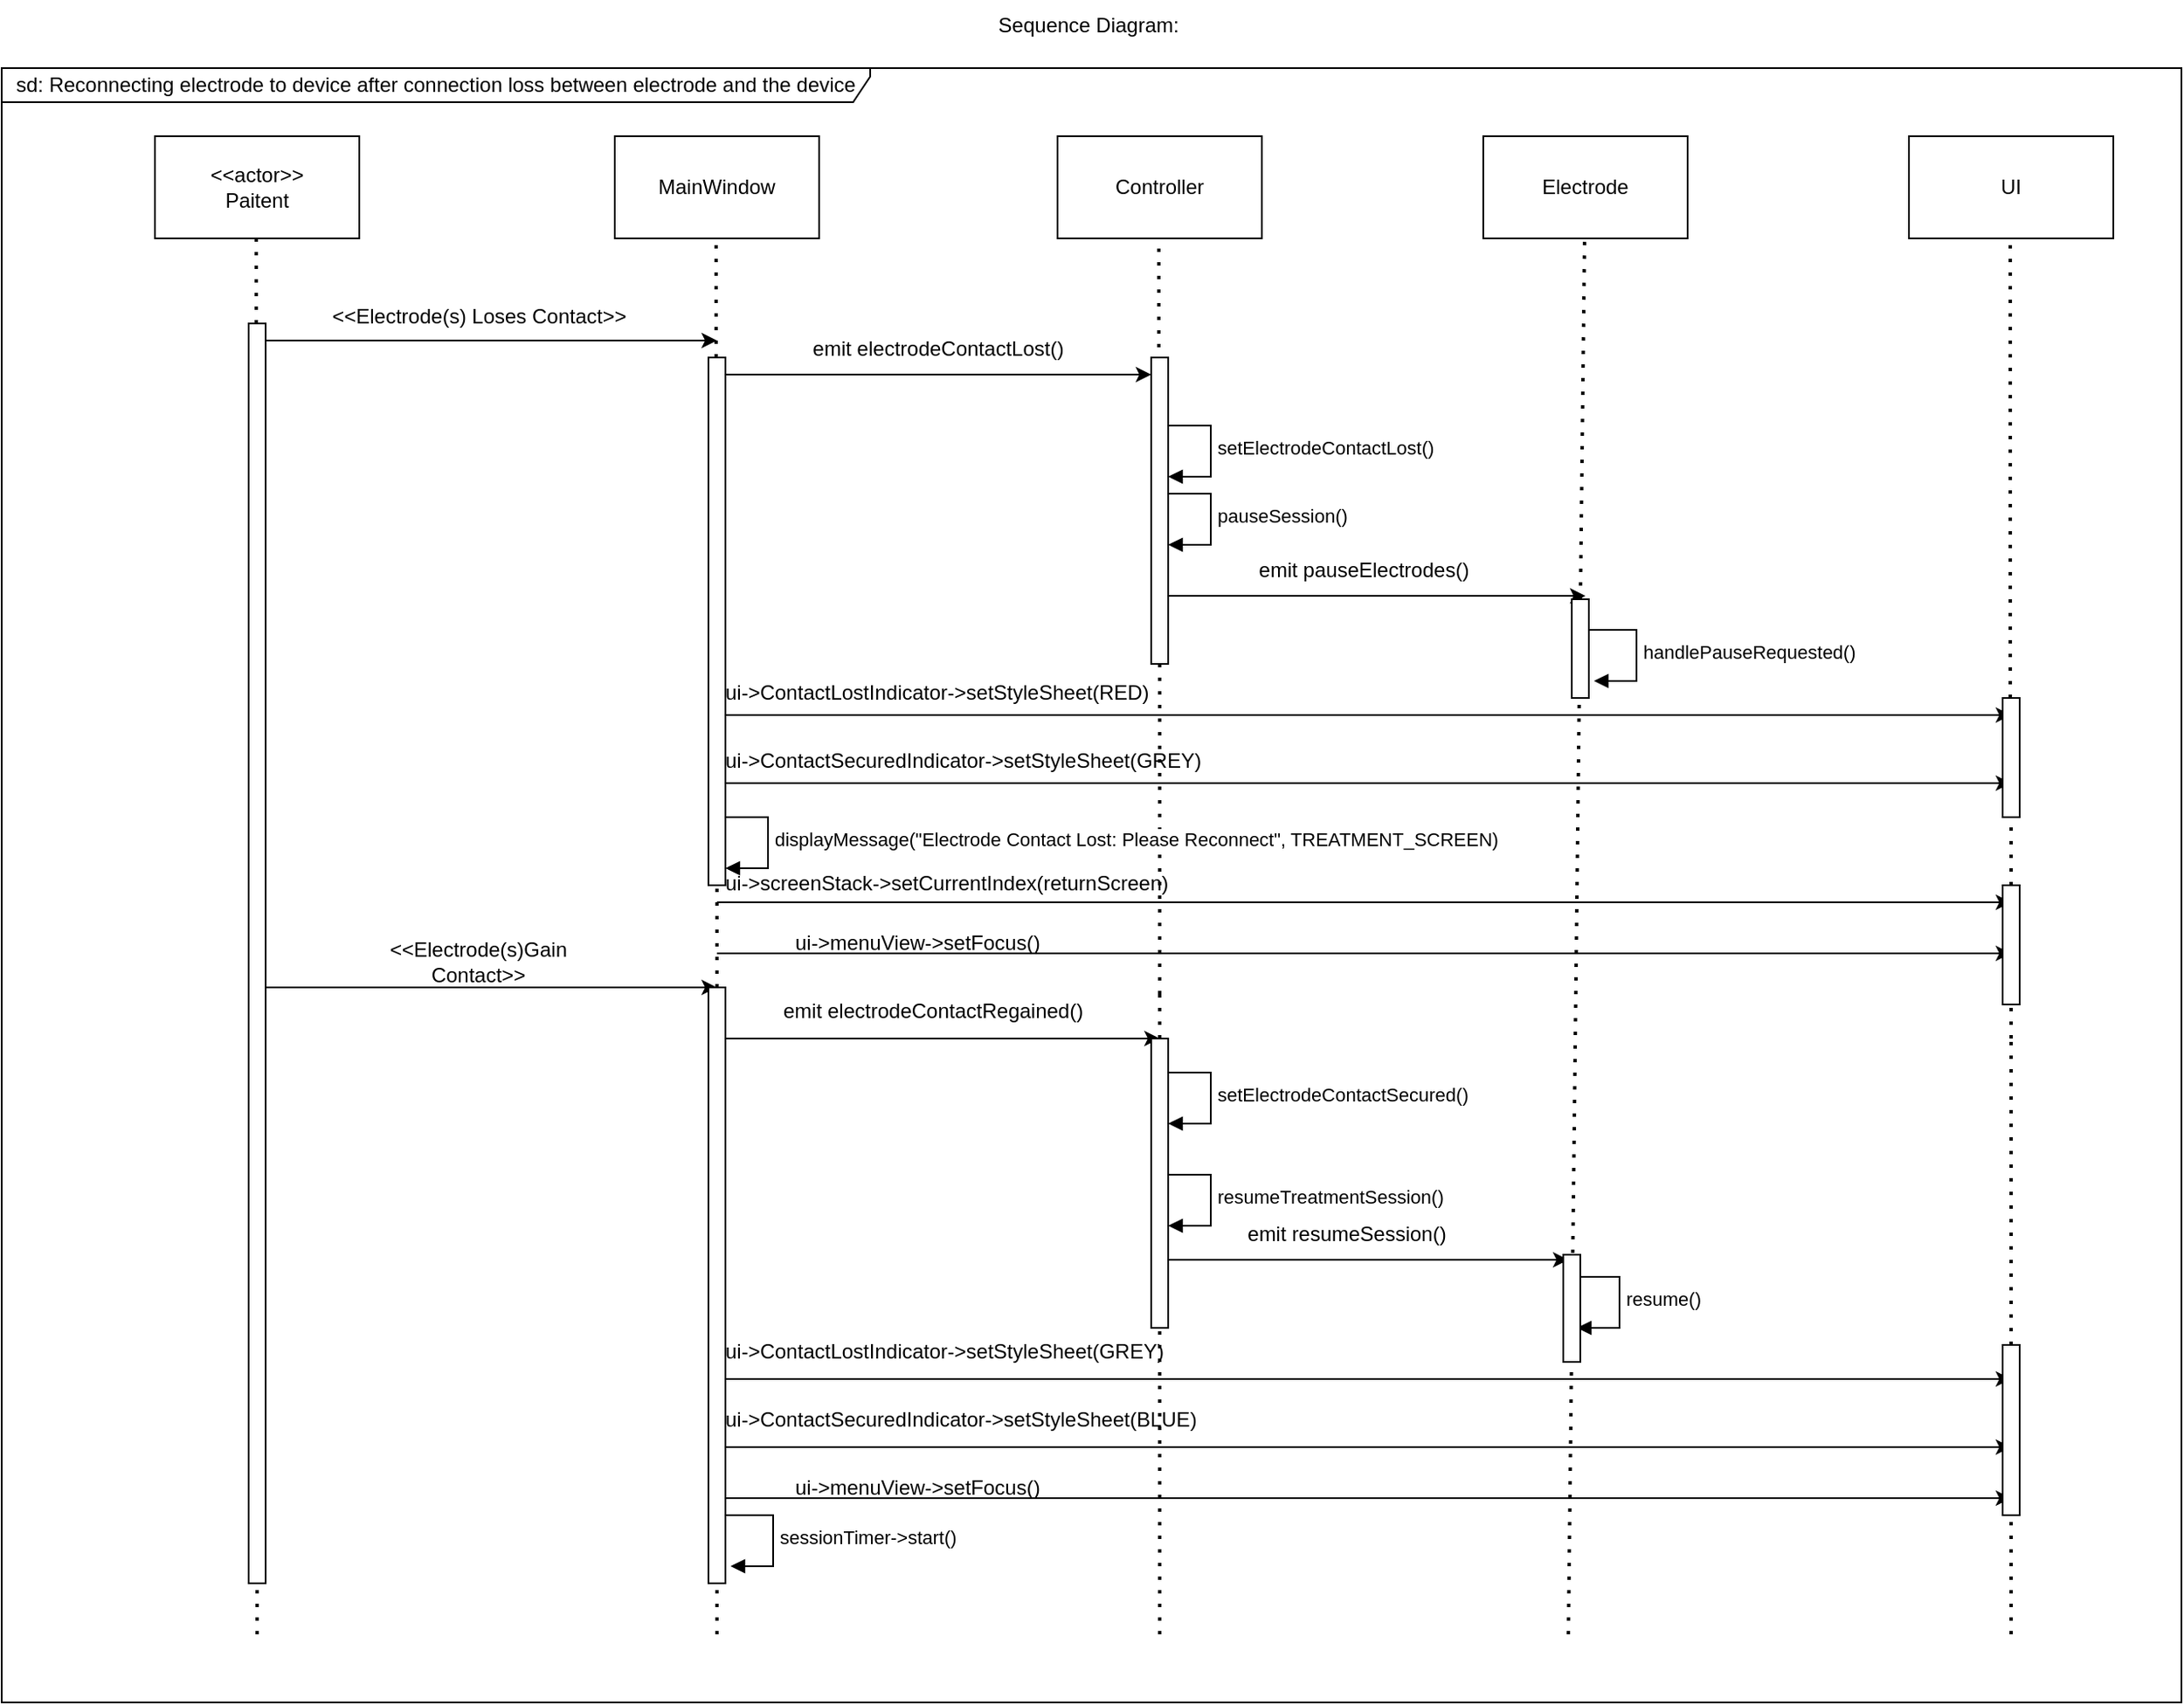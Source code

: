 <mxfile version="24.2.7" type="google">
  <diagram name="Page-1" id="td47tIoWJRVJoF8D6y3X">
    <mxGraphModel grid="1" page="1" gridSize="10" guides="1" tooltips="1" connect="1" arrows="1" fold="1" pageScale="1" pageWidth="827" pageHeight="1169" math="0" shadow="0">
      <root>
        <mxCell id="0" />
        <mxCell id="1" parent="0" />
        <mxCell id="DngDsceMsDr6woa6UJfg-1" value="MainWindow" style="rounded=0;whiteSpace=wrap;html=1;" vertex="1" parent="1">
          <mxGeometry x="160" y="120" width="120" height="60" as="geometry" />
        </mxCell>
        <mxCell id="DngDsceMsDr6woa6UJfg-3" value="UI" style="rounded=0;whiteSpace=wrap;html=1;" vertex="1" parent="1">
          <mxGeometry x="920" y="120" width="120" height="60" as="geometry" />
        </mxCell>
        <mxCell id="DngDsceMsDr6woa6UJfg-4" value="Controller" style="rounded=0;whiteSpace=wrap;html=1;" vertex="1" parent="1">
          <mxGeometry x="420" y="120" width="120" height="60" as="geometry" />
        </mxCell>
        <mxCell id="DngDsceMsDr6woa6UJfg-5" value="" style="endArrow=none;dashed=1;html=1;dashPattern=1 3;strokeWidth=2;rounded=0;" edge="1" parent="1" source="CPTXS04qu5CJsJDC1SKM-25">
          <mxGeometry width="50" height="50" relative="1" as="geometry">
            <mxPoint x="220" y="1000" as="sourcePoint" />
            <mxPoint x="219.5" y="180" as="targetPoint" />
          </mxGeometry>
        </mxCell>
        <mxCell id="DngDsceMsDr6woa6UJfg-6" value="" style="endArrow=none;dashed=1;html=1;dashPattern=1 3;strokeWidth=2;rounded=0;" edge="1" parent="1">
          <mxGeometry width="50" height="50" relative="1" as="geometry">
            <mxPoint x="479.5" y="260" as="sourcePoint" />
            <mxPoint x="479.5" y="180" as="targetPoint" />
          </mxGeometry>
        </mxCell>
        <mxCell id="DngDsceMsDr6woa6UJfg-7" value="" style="endArrow=none;dashed=1;html=1;dashPattern=1 3;strokeWidth=2;rounded=0;" edge="1" parent="1" source="CPTXS04qu5CJsJDC1SKM-35">
          <mxGeometry width="50" height="50" relative="1" as="geometry">
            <mxPoint x="980" y="650" as="sourcePoint" />
            <mxPoint x="979.5" y="180" as="targetPoint" />
          </mxGeometry>
        </mxCell>
        <mxCell id="DngDsceMsDr6woa6UJfg-8" value="&amp;lt;&amp;lt;actor&amp;gt;&amp;gt;&lt;div&gt;Paitent&lt;/div&gt;" style="rounded=0;whiteSpace=wrap;html=1;" vertex="1" parent="1">
          <mxGeometry x="-110" y="120" width="120" height="60" as="geometry" />
        </mxCell>
        <mxCell id="DngDsceMsDr6woa6UJfg-9" value="" style="endArrow=none;dashed=1;html=1;dashPattern=1 3;strokeWidth=2;rounded=0;" edge="1" parent="1" source="CPTXS04qu5CJsJDC1SKM-24">
          <mxGeometry width="50" height="50" relative="1" as="geometry">
            <mxPoint x="-50" y="980" as="sourcePoint" />
            <mxPoint x="-50.5" y="180" as="targetPoint" />
          </mxGeometry>
        </mxCell>
        <mxCell id="DngDsceMsDr6woa6UJfg-10" value="" style="endArrow=classic;html=1;rounded=0;endFill=1;" edge="1" parent="1">
          <mxGeometry width="50" height="50" relative="1" as="geometry">
            <mxPoint x="-50" y="240" as="sourcePoint" />
            <mxPoint x="220" y="240" as="targetPoint" />
          </mxGeometry>
        </mxCell>
        <mxCell id="DngDsceMsDr6woa6UJfg-12" value="&amp;lt;&amp;lt;Electrode(s) Loses Contact&amp;gt;&amp;gt;" style="text;html=1;align=center;verticalAlign=middle;whiteSpace=wrap;rounded=0;" vertex="1" parent="1">
          <mxGeometry x="-17.5" y="211" width="195" height="30" as="geometry" />
        </mxCell>
        <mxCell id="DngDsceMsDr6woa6UJfg-16" value="emit electrodeContactLost()" style="text;html=1;align=center;verticalAlign=middle;whiteSpace=wrap;rounded=0;" vertex="1" parent="1">
          <mxGeometry x="260" y="230" width="180" height="30" as="geometry" />
        </mxCell>
        <mxCell id="DngDsceMsDr6woa6UJfg-15" value="" style="endArrow=classic;html=1;rounded=0;endFill=1;" edge="1" parent="1" target="CPTXS04qu5CJsJDC1SKM-29">
          <mxGeometry width="50" height="50" relative="1" as="geometry">
            <mxPoint x="220" y="260" as="sourcePoint" />
            <mxPoint x="480" y="260" as="targetPoint" />
          </mxGeometry>
        </mxCell>
        <mxCell id="DngDsceMsDr6woa6UJfg-19" value="" style="endArrow=classic;html=1;rounded=0;endFill=1;" edge="1" parent="1">
          <mxGeometry width="50" height="50" relative="1" as="geometry">
            <mxPoint x="477" y="390" as="sourcePoint" />
            <mxPoint x="730" y="390" as="targetPoint" />
          </mxGeometry>
        </mxCell>
        <mxCell id="DngDsceMsDr6woa6UJfg-20" value="Electrode" style="rounded=0;whiteSpace=wrap;html=1;" vertex="1" parent="1">
          <mxGeometry x="670" y="120" width="120" height="60" as="geometry" />
        </mxCell>
        <mxCell id="DngDsceMsDr6woa6UJfg-21" value="" style="endArrow=none;dashed=1;html=1;dashPattern=1 3;strokeWidth=2;rounded=0;" edge="1" parent="1">
          <mxGeometry width="50" height="50" relative="1" as="geometry">
            <mxPoint x="720" y="1000" as="sourcePoint" />
            <mxPoint x="729.5" y="180" as="targetPoint" />
          </mxGeometry>
        </mxCell>
        <mxCell id="DngDsceMsDr6woa6UJfg-22" value="emit pauseElectrodes()" style="text;html=1;align=center;verticalAlign=middle;whiteSpace=wrap;rounded=0;" vertex="1" parent="1">
          <mxGeometry x="510" y="360" width="180" height="30" as="geometry" />
        </mxCell>
        <mxCell id="DngDsceMsDr6woa6UJfg-24" value="ui-&gt;ContactLostIndicator-&gt;setStyleSheet(RED)" style="text;whiteSpace=wrap;" vertex="1" parent="1">
          <mxGeometry x="223" y="433" width="300" height="40" as="geometry" />
        </mxCell>
        <mxCell id="DngDsceMsDr6woa6UJfg-29" value="resume()" style="html=1;align=left;spacingLeft=2;endArrow=block;rounded=0;edgeStyle=orthogonalEdgeStyle;curved=0;rounded=0;" edge="1" parent="1">
          <mxGeometry relative="1" as="geometry">
            <mxPoint x="720" y="790" as="sourcePoint" />
            <Array as="points">
              <mxPoint x="750" y="820" />
            </Array>
            <mxPoint x="725" y="820" as="targetPoint" />
          </mxGeometry>
        </mxCell>
        <mxCell id="DngDsceMsDr6woa6UJfg-34" value="" style="endArrow=classic;html=1;rounded=0;endFill=1;" edge="1" parent="1">
          <mxGeometry width="50" height="50" relative="1" as="geometry">
            <mxPoint x="-50" y="620" as="sourcePoint" />
            <mxPoint x="220" y="620" as="targetPoint" />
          </mxGeometry>
        </mxCell>
        <mxCell id="DngDsceMsDr6woa6UJfg-35" value="&amp;lt;&amp;lt;Electrode(s)Gain Contact&amp;gt;&amp;gt;" style="text;html=1;align=center;verticalAlign=middle;whiteSpace=wrap;rounded=0;" vertex="1" parent="1">
          <mxGeometry x="50" y="590" width="60" height="30" as="geometry" />
        </mxCell>
        <mxCell id="DngDsceMsDr6woa6UJfg-47" value="Sequence Diagram:&amp;nbsp;" style="text;html=1;align=center;verticalAlign=middle;whiteSpace=wrap;rounded=0;" vertex="1" parent="1">
          <mxGeometry x="240" y="40" width="400" height="30" as="geometry" />
        </mxCell>
        <mxCell id="DngDsceMsDr6woa6UJfg-49" value="" style="endArrow=none;dashed=1;html=1;dashPattern=1 3;strokeWidth=2;rounded=0;" edge="1" parent="1" source="CPTXS04qu5CJsJDC1SKM-29">
          <mxGeometry width="50" height="50" relative="1" as="geometry">
            <mxPoint x="480" y="260" as="sourcePoint" />
            <mxPoint x="480" y="630" as="targetPoint" />
          </mxGeometry>
        </mxCell>
        <mxCell id="DngDsceMsDr6woa6UJfg-53" value="" style="endArrow=none;dashed=1;html=1;dashPattern=1 3;strokeWidth=2;rounded=0;" edge="1" parent="1" source="CPTXS04qu5CJsJDC1SKM-39">
          <mxGeometry width="50" height="50" relative="1" as="geometry">
            <mxPoint x="480" y="1000" as="sourcePoint" />
            <mxPoint x="480" y="620" as="targetPoint" />
          </mxGeometry>
        </mxCell>
        <mxCell id="DngDsceMsDr6woa6UJfg-55" value="" style="endArrow=none;dashed=1;html=1;dashPattern=1 3;strokeWidth=2;rounded=0;" edge="1" parent="1" source="CPTXS04qu5CJsJDC1SKM-42">
          <mxGeometry width="50" height="50" relative="1" as="geometry">
            <mxPoint x="980" y="1000" as="sourcePoint" />
            <mxPoint x="980" y="650" as="targetPoint" />
          </mxGeometry>
        </mxCell>
        <mxCell id="DngDsceMsDr6woa6UJfg-25" value="" style="endArrow=classic;html=1;rounded=0;endFill=1;" edge="1" parent="1">
          <mxGeometry width="50" height="50" relative="1" as="geometry">
            <mxPoint x="220" y="460" as="sourcePoint" />
            <mxPoint x="980" y="460" as="targetPoint" />
          </mxGeometry>
        </mxCell>
        <mxCell id="DngDsceMsDr6woa6UJfg-26" value="" style="endArrow=classic;html=1;rounded=0;endFill=1;" edge="1" parent="1">
          <mxGeometry width="50" height="50" relative="1" as="geometry">
            <mxPoint x="220" y="500" as="sourcePoint" />
            <mxPoint x="980" y="500" as="targetPoint" />
          </mxGeometry>
        </mxCell>
        <mxCell id="WebJLGy8FmmL_UsZZ-70-2" value="setElectrodeContactSecured()" style="html=1;align=left;spacingLeft=2;endArrow=block;rounded=0;edgeStyle=orthogonalEdgeStyle;curved=0;rounded=0;" edge="1" parent="1">
          <mxGeometry relative="1" as="geometry">
            <mxPoint x="480" y="670" as="sourcePoint" />
            <Array as="points">
              <mxPoint x="510" y="700" />
            </Array>
            <mxPoint x="485" y="700" as="targetPoint" />
          </mxGeometry>
        </mxCell>
        <mxCell id="WebJLGy8FmmL_UsZZ-70-3" value="displayMessage(&quot;Electrode Contact Lost: Please Reconnect&quot;, TREATMENT_SCREEN)" style="html=1;align=left;spacingLeft=2;endArrow=block;rounded=0;edgeStyle=orthogonalEdgeStyle;curved=0;rounded=0;" edge="1" parent="1">
          <mxGeometry relative="1" as="geometry">
            <mxPoint x="220" y="520" as="sourcePoint" />
            <Array as="points">
              <mxPoint x="250" y="550" />
            </Array>
            <mxPoint x="225" y="550" as="targetPoint" />
          </mxGeometry>
        </mxCell>
        <mxCell id="CPTXS04qu5CJsJDC1SKM-1" value="ui-&gt;ContactSecuredIndicator-&gt;setStyleSheet(GREY)" style="text;whiteSpace=wrap;" vertex="1" parent="1">
          <mxGeometry x="223" y="473" width="300" height="40" as="geometry" />
        </mxCell>
        <mxCell id="CPTXS04qu5CJsJDC1SKM-2" value="pauseSession()" style="html=1;align=left;spacingLeft=2;endArrow=block;rounded=0;edgeStyle=orthogonalEdgeStyle;curved=0;rounded=0;" edge="1" parent="1">
          <mxGeometry relative="1" as="geometry">
            <mxPoint x="480" y="330" as="sourcePoint" />
            <Array as="points">
              <mxPoint x="510" y="360" />
            </Array>
            <mxPoint x="485" y="360" as="targetPoint" />
          </mxGeometry>
        </mxCell>
        <mxCell id="CPTXS04qu5CJsJDC1SKM-4" value="" style="endArrow=classic;html=1;rounded=0;endFill=1;" edge="1" parent="1">
          <mxGeometry width="50" height="50" relative="1" as="geometry">
            <mxPoint x="220" y="600" as="sourcePoint" />
            <mxPoint x="980" y="600" as="targetPoint" />
          </mxGeometry>
        </mxCell>
        <mxCell id="CPTXS04qu5CJsJDC1SKM-5" value="" style="endArrow=classic;html=1;rounded=0;endFill=1;" edge="1" parent="1">
          <mxGeometry width="50" height="50" relative="1" as="geometry">
            <mxPoint x="220" y="570" as="sourcePoint" />
            <mxPoint x="980" y="570" as="targetPoint" />
          </mxGeometry>
        </mxCell>
        <mxCell id="CPTXS04qu5CJsJDC1SKM-6" value="ui-&gt;screenStack-&gt;setCurrentIndex(returnScreen)" style="text;whiteSpace=wrap;" vertex="1" parent="1">
          <mxGeometry x="223" y="545" width="300" height="40" as="geometry" />
        </mxCell>
        <mxCell id="CPTXS04qu5CJsJDC1SKM-7" value="ui-&gt;menuView-&gt;setFocus()" style="text;whiteSpace=wrap;" vertex="1" parent="1">
          <mxGeometry x="264" y="580" width="300" height="40" as="geometry" />
        </mxCell>
        <mxCell id="CPTXS04qu5CJsJDC1SKM-8" value="" style="endArrow=classic;html=1;rounded=0;endFill=1;" edge="1" parent="1">
          <mxGeometry width="50" height="50" relative="1" as="geometry">
            <mxPoint x="220" y="650" as="sourcePoint" />
            <mxPoint x="480" y="650" as="targetPoint" />
          </mxGeometry>
        </mxCell>
        <mxCell id="CPTXS04qu5CJsJDC1SKM-9" value="emit electrodeContactRegained()" style="text;whiteSpace=wrap;" vertex="1" parent="1">
          <mxGeometry x="257" y="620" width="186" height="30" as="geometry" />
        </mxCell>
        <mxCell id="CPTXS04qu5CJsJDC1SKM-10" value="setElectrodeContactLost()" style="html=1;align=left;spacingLeft=2;endArrow=block;rounded=0;edgeStyle=orthogonalEdgeStyle;curved=0;rounded=0;" edge="1" parent="1">
          <mxGeometry relative="1" as="geometry">
            <mxPoint x="480" y="290" as="sourcePoint" />
            <Array as="points">
              <mxPoint x="510" y="320" />
            </Array>
            <mxPoint x="485" y="320" as="targetPoint" />
          </mxGeometry>
        </mxCell>
        <mxCell id="CPTXS04qu5CJsJDC1SKM-11" value="sessionTimer-&amp;gt;start()" style="html=1;align=left;spacingLeft=2;endArrow=block;rounded=0;edgeStyle=orthogonalEdgeStyle;curved=0;rounded=0;" edge="1" parent="1">
          <mxGeometry relative="1" as="geometry">
            <mxPoint x="223" y="930" as="sourcePoint" />
            <Array as="points">
              <mxPoint x="253" y="960" />
            </Array>
            <mxPoint x="228" y="960" as="targetPoint" />
          </mxGeometry>
        </mxCell>
        <mxCell id="CPTXS04qu5CJsJDC1SKM-12" value="" style="endArrow=classic;html=1;rounded=0;endFill=1;" edge="1" parent="1">
          <mxGeometry width="50" height="50" relative="1" as="geometry">
            <mxPoint x="480" y="780" as="sourcePoint" />
            <mxPoint x="720" y="780" as="targetPoint" />
          </mxGeometry>
        </mxCell>
        <mxCell id="CPTXS04qu5CJsJDC1SKM-13" value="emit resumeSession()" style="text;html=1;align=center;verticalAlign=middle;whiteSpace=wrap;rounded=0;" vertex="1" parent="1">
          <mxGeometry x="500" y="750" width="180" height="30" as="geometry" />
        </mxCell>
        <mxCell id="CPTXS04qu5CJsJDC1SKM-14" value="handlePauseRequested()" style="html=1;align=left;spacingLeft=2;endArrow=block;rounded=0;edgeStyle=orthogonalEdgeStyle;curved=0;rounded=0;" edge="1" parent="1">
          <mxGeometry relative="1" as="geometry">
            <mxPoint x="730" y="410" as="sourcePoint" />
            <Array as="points">
              <mxPoint x="760" y="440" />
            </Array>
            <mxPoint x="735" y="440" as="targetPoint" />
          </mxGeometry>
        </mxCell>
        <mxCell id="CPTXS04qu5CJsJDC1SKM-16" value="" style="endArrow=classic;html=1;rounded=0;endFill=1;" edge="1" parent="1">
          <mxGeometry width="50" height="50" relative="1" as="geometry">
            <mxPoint x="220" y="850" as="sourcePoint" />
            <mxPoint x="980" y="850" as="targetPoint" />
          </mxGeometry>
        </mxCell>
        <mxCell id="CPTXS04qu5CJsJDC1SKM-17" value="" style="endArrow=classic;html=1;rounded=0;endFill=1;" edge="1" parent="1">
          <mxGeometry width="50" height="50" relative="1" as="geometry">
            <mxPoint x="220" y="890" as="sourcePoint" />
            <mxPoint x="980" y="890" as="targetPoint" />
          </mxGeometry>
        </mxCell>
        <mxCell id="CPTXS04qu5CJsJDC1SKM-18" value="ui-&gt;ContactLostIndicator-&gt;setStyleSheet(GREY)" style="text;whiteSpace=wrap;" vertex="1" parent="1">
          <mxGeometry x="223" y="820" width="300" height="40" as="geometry" />
        </mxCell>
        <mxCell id="CPTXS04qu5CJsJDC1SKM-19" value="ui-&gt;ContactSecuredIndicator-&gt;setStyleSheet(BLUE)" style="text;whiteSpace=wrap;" vertex="1" parent="1">
          <mxGeometry x="223" y="860" width="300" height="40" as="geometry" />
        </mxCell>
        <mxCell id="CPTXS04qu5CJsJDC1SKM-20" value="" style="endArrow=classic;html=1;rounded=0;endFill=1;" edge="1" parent="1">
          <mxGeometry width="50" height="50" relative="1" as="geometry">
            <mxPoint x="220" y="920" as="sourcePoint" />
            <mxPoint x="980" y="920" as="targetPoint" />
          </mxGeometry>
        </mxCell>
        <mxCell id="CPTXS04qu5CJsJDC1SKM-21" value="ui-&gt;menuView-&gt;setFocus()" style="text;whiteSpace=wrap;" vertex="1" parent="1">
          <mxGeometry x="264" y="900" width="300" height="30" as="geometry" />
        </mxCell>
        <mxCell id="CPTXS04qu5CJsJDC1SKM-22" value="resumeTreatmentSession()" style="html=1;align=left;spacingLeft=2;endArrow=block;rounded=0;edgeStyle=orthogonalEdgeStyle;curved=0;rounded=0;" edge="1" parent="1">
          <mxGeometry relative="1" as="geometry">
            <mxPoint x="480" y="730" as="sourcePoint" />
            <Array as="points">
              <mxPoint x="510" y="760" />
            </Array>
            <mxPoint x="485" y="760" as="targetPoint" />
          </mxGeometry>
        </mxCell>
        <mxCell id="CPTXS04qu5CJsJDC1SKM-23" value="" style="endArrow=none;dashed=1;html=1;dashPattern=1 3;strokeWidth=2;rounded=0;" edge="1" parent="1" target="CPTXS04qu5CJsJDC1SKM-24">
          <mxGeometry width="50" height="50" relative="1" as="geometry">
            <mxPoint x="-50" y="1000" as="sourcePoint" />
            <mxPoint x="-50.5" y="180" as="targetPoint" />
          </mxGeometry>
        </mxCell>
        <mxCell id="CPTXS04qu5CJsJDC1SKM-24" value="" style="html=1;points=[[0,0,0,0,5],[0,1,0,0,-5],[1,0,0,0,5],[1,1,0,0,-5]];perimeter=orthogonalPerimeter;outlineConnect=0;targetShapes=umlLifeline;portConstraint=eastwest;newEdgeStyle={&quot;curved&quot;:0,&quot;rounded&quot;:0};" vertex="1" parent="1">
          <mxGeometry x="-55" y="230" width="10" height="740" as="geometry" />
        </mxCell>
        <mxCell id="CPTXS04qu5CJsJDC1SKM-26" value="" style="endArrow=none;dashed=1;html=1;dashPattern=1 3;strokeWidth=2;rounded=0;" edge="1" parent="1" source="CPTXS04qu5CJsJDC1SKM-27" target="CPTXS04qu5CJsJDC1SKM-25">
          <mxGeometry width="50" height="50" relative="1" as="geometry">
            <mxPoint x="220" y="1000" as="sourcePoint" />
            <mxPoint x="219.5" y="180" as="targetPoint" />
          </mxGeometry>
        </mxCell>
        <mxCell id="CPTXS04qu5CJsJDC1SKM-25" value="" style="html=1;points=[[0,0,0,0,5],[0,1,0,0,-5],[1,0,0,0,5],[1,1,0,0,-5]];perimeter=orthogonalPerimeter;outlineConnect=0;targetShapes=umlLifeline;portConstraint=eastwest;newEdgeStyle={&quot;curved&quot;:0,&quot;rounded&quot;:0};" vertex="1" parent="1">
          <mxGeometry x="215" y="250" width="10" height="310" as="geometry" />
        </mxCell>
        <mxCell id="CPTXS04qu5CJsJDC1SKM-28" value="" style="endArrow=none;dashed=1;html=1;dashPattern=1 3;strokeWidth=2;rounded=0;" edge="1" parent="1" target="CPTXS04qu5CJsJDC1SKM-27">
          <mxGeometry width="50" height="50" relative="1" as="geometry">
            <mxPoint x="220" y="1000" as="sourcePoint" />
            <mxPoint x="220" y="560" as="targetPoint" />
          </mxGeometry>
        </mxCell>
        <mxCell id="CPTXS04qu5CJsJDC1SKM-27" value="" style="html=1;points=[[0,0,0,0,5],[0,1,0,0,-5],[1,0,0,0,5],[1,1,0,0,-5]];perimeter=orthogonalPerimeter;outlineConnect=0;targetShapes=umlLifeline;portConstraint=eastwest;newEdgeStyle={&quot;curved&quot;:0,&quot;rounded&quot;:0};" vertex="1" parent="1">
          <mxGeometry x="215" y="620" width="10" height="350" as="geometry" />
        </mxCell>
        <mxCell id="CPTXS04qu5CJsJDC1SKM-30" value="" style="endArrow=none;dashed=1;html=1;dashPattern=1 3;strokeWidth=2;rounded=0;" edge="1" parent="1" target="CPTXS04qu5CJsJDC1SKM-29">
          <mxGeometry width="50" height="50" relative="1" as="geometry">
            <mxPoint x="480" y="260" as="sourcePoint" />
            <mxPoint x="480" y="630" as="targetPoint" />
          </mxGeometry>
        </mxCell>
        <mxCell id="CPTXS04qu5CJsJDC1SKM-29" value="" style="html=1;points=[[0,0,0,0,5],[0,1,0,0,-5],[1,0,0,0,5],[1,1,0,0,-5]];perimeter=orthogonalPerimeter;outlineConnect=0;targetShapes=umlLifeline;portConstraint=eastwest;newEdgeStyle={&quot;curved&quot;:0,&quot;rounded&quot;:0};" vertex="1" parent="1">
          <mxGeometry x="475" y="250" width="10" height="180" as="geometry" />
        </mxCell>
        <mxCell id="CPTXS04qu5CJsJDC1SKM-34" value="" style="html=1;points=[[0,0,0,0,5],[0,1,0,0,-5],[1,0,0,0,5],[1,1,0,0,-5]];perimeter=orthogonalPerimeter;outlineConnect=0;targetShapes=umlLifeline;portConstraint=eastwest;newEdgeStyle={&quot;curved&quot;:0,&quot;rounded&quot;:0};" vertex="1" parent="1">
          <mxGeometry x="722" y="392" width="10" height="58" as="geometry" />
        </mxCell>
        <mxCell id="CPTXS04qu5CJsJDC1SKM-36" value="" style="endArrow=none;dashed=1;html=1;dashPattern=1 3;strokeWidth=2;rounded=0;" edge="1" parent="1" source="CPTXS04qu5CJsJDC1SKM-43" target="CPTXS04qu5CJsJDC1SKM-35">
          <mxGeometry width="50" height="50" relative="1" as="geometry">
            <mxPoint x="980" y="650" as="sourcePoint" />
            <mxPoint x="979.5" y="180" as="targetPoint" />
          </mxGeometry>
        </mxCell>
        <mxCell id="CPTXS04qu5CJsJDC1SKM-35" value="" style="html=1;points=[[0,0,0,0,5],[0,1,0,0,-5],[1,0,0,0,5],[1,1,0,0,-5]];perimeter=orthogonalPerimeter;outlineConnect=0;targetShapes=umlLifeline;portConstraint=eastwest;newEdgeStyle={&quot;curved&quot;:0,&quot;rounded&quot;:0};" vertex="1" parent="1">
          <mxGeometry x="975" y="450" width="10" height="70" as="geometry" />
        </mxCell>
        <mxCell id="CPTXS04qu5CJsJDC1SKM-38" value="" style="endArrow=none;dashed=1;html=1;dashPattern=1 3;strokeWidth=2;rounded=0;" edge="1" parent="1" target="CPTXS04qu5CJsJDC1SKM-39">
          <mxGeometry width="50" height="50" relative="1" as="geometry">
            <mxPoint x="480" y="1000" as="sourcePoint" />
            <mxPoint x="480" y="620" as="targetPoint" />
          </mxGeometry>
        </mxCell>
        <mxCell id="CPTXS04qu5CJsJDC1SKM-39" value="" style="html=1;points=[[0,0,0,0,5],[0,1,0,0,-5],[1,0,0,0,5],[1,1,0,0,-5]];perimeter=orthogonalPerimeter;outlineConnect=0;targetShapes=umlLifeline;portConstraint=eastwest;newEdgeStyle={&quot;curved&quot;:0,&quot;rounded&quot;:0};" vertex="1" parent="1">
          <mxGeometry x="475" y="650" width="10" height="170" as="geometry" />
        </mxCell>
        <mxCell id="CPTXS04qu5CJsJDC1SKM-40" value="" style="html=1;points=[[0,0,0,0,5],[0,1,0,0,-5],[1,0,0,0,5],[1,1,0,0,-5]];perimeter=orthogonalPerimeter;outlineConnect=0;targetShapes=umlLifeline;portConstraint=eastwest;newEdgeStyle={&quot;curved&quot;:0,&quot;rounded&quot;:0};" vertex="1" parent="1">
          <mxGeometry x="717" y="777" width="10" height="63" as="geometry" />
        </mxCell>
        <mxCell id="CPTXS04qu5CJsJDC1SKM-41" value="" style="endArrow=none;dashed=1;html=1;dashPattern=1 3;strokeWidth=2;rounded=0;" edge="1" parent="1" target="CPTXS04qu5CJsJDC1SKM-42">
          <mxGeometry width="50" height="50" relative="1" as="geometry">
            <mxPoint x="980" y="1000" as="sourcePoint" />
            <mxPoint x="980" y="650" as="targetPoint" />
          </mxGeometry>
        </mxCell>
        <mxCell id="CPTXS04qu5CJsJDC1SKM-42" value="" style="html=1;points=[[0,0,0,0,5],[0,1,0,0,-5],[1,0,0,0,5],[1,1,0,0,-5]];perimeter=orthogonalPerimeter;outlineConnect=0;targetShapes=umlLifeline;portConstraint=eastwest;newEdgeStyle={&quot;curved&quot;:0,&quot;rounded&quot;:0};" vertex="1" parent="1">
          <mxGeometry x="975" y="830" width="10" height="100" as="geometry" />
        </mxCell>
        <mxCell id="CPTXS04qu5CJsJDC1SKM-44" value="" style="endArrow=none;dashed=1;html=1;dashPattern=1 3;strokeWidth=2;rounded=0;" edge="1" parent="1" target="CPTXS04qu5CJsJDC1SKM-43">
          <mxGeometry width="50" height="50" relative="1" as="geometry">
            <mxPoint x="980" y="650" as="sourcePoint" />
            <mxPoint x="980" y="520" as="targetPoint" />
          </mxGeometry>
        </mxCell>
        <mxCell id="CPTXS04qu5CJsJDC1SKM-43" value="" style="html=1;points=[[0,0,0,0,5],[0,1,0,0,-5],[1,0,0,0,5],[1,1,0,0,-5]];perimeter=orthogonalPerimeter;outlineConnect=0;targetShapes=umlLifeline;portConstraint=eastwest;newEdgeStyle={&quot;curved&quot;:0,&quot;rounded&quot;:0};" vertex="1" parent="1">
          <mxGeometry x="975" y="560" width="10" height="70" as="geometry" />
        </mxCell>
        <mxCell id="nPJrwDI7klDUH-F2H7YR-1" value="sd: Reconnecting electrode to device after connection loss between electrode and the device" style="shape=umlFrame;whiteSpace=wrap;html=1;pointerEvents=0;width=510;height=20;" vertex="1" parent="1">
          <mxGeometry x="-200" y="80" width="1280" height="960" as="geometry" />
        </mxCell>
      </root>
    </mxGraphModel>
  </diagram>
</mxfile>
